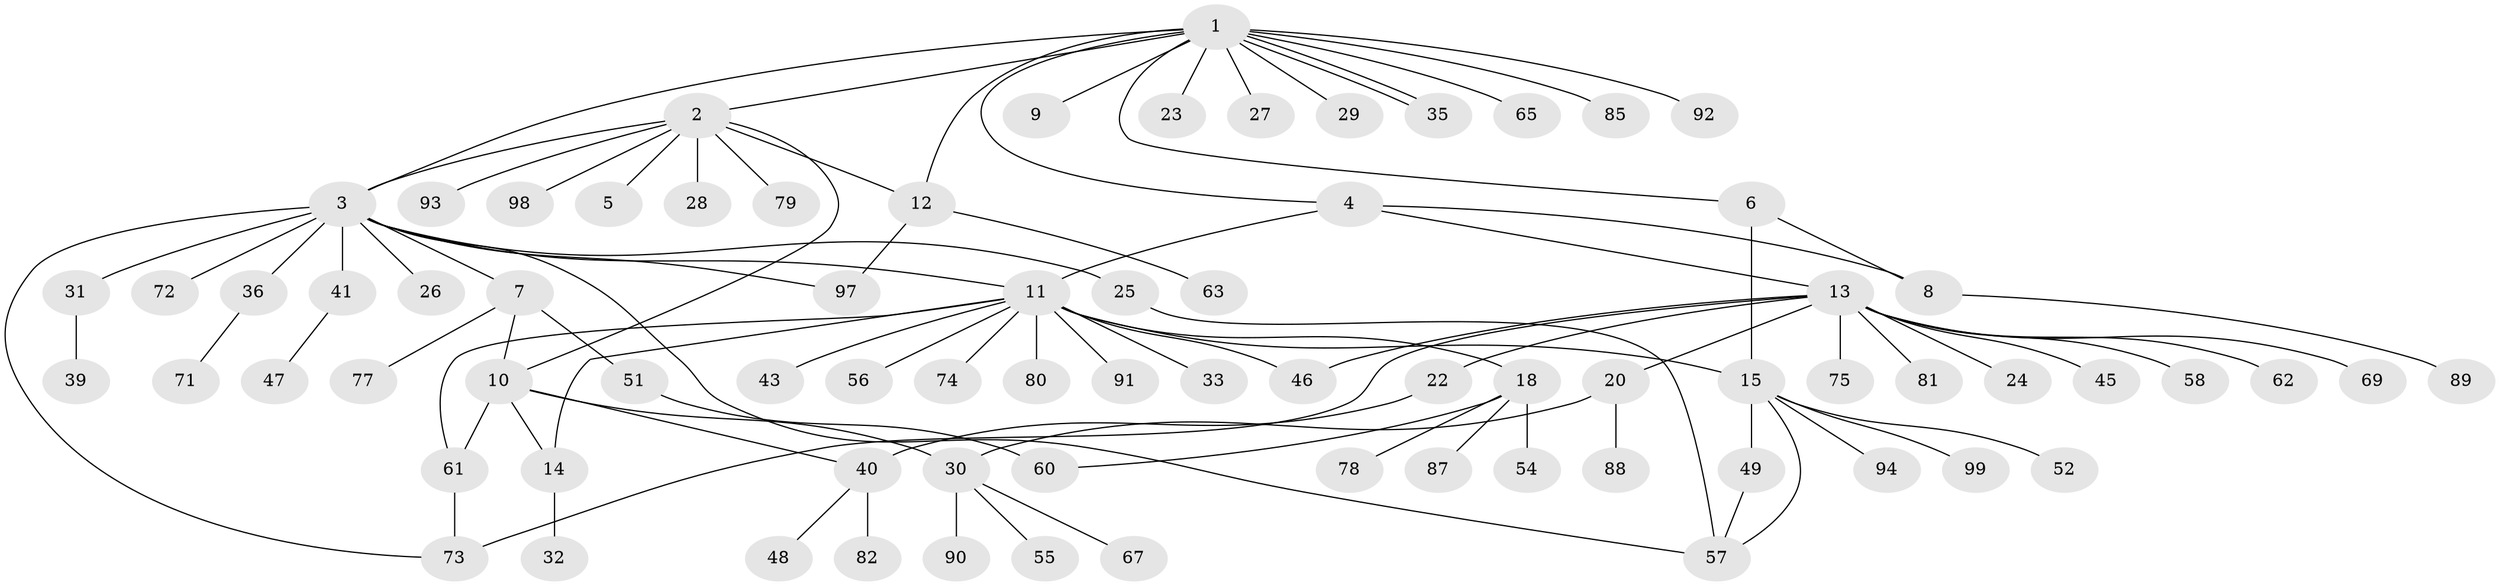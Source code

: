 // original degree distribution, {15: 0.01, 9: 0.02, 10: 0.01, 4: 0.06, 2: 0.18, 3: 0.09, 5: 0.04, 1: 0.55, 6: 0.01, 13: 0.01, 7: 0.02}
// Generated by graph-tools (version 1.1) at 2025/11/02/21/25 10:11:08]
// undirected, 77 vertices, 95 edges
graph export_dot {
graph [start="1"]
  node [color=gray90,style=filled];
  1 [super="+17"];
  2 [super="+59"];
  3 [super="+21"];
  4;
  5 [super="+53"];
  6;
  7 [super="+19"];
  8;
  9;
  10;
  11 [super="+34"];
  12 [super="+95"];
  13 [super="+84"];
  14 [super="+16"];
  15 [super="+38"];
  18 [super="+100"];
  20 [super="+42"];
  22;
  23 [super="+44"];
  24;
  25;
  26;
  27 [super="+83"];
  28;
  29;
  30 [super="+37"];
  31;
  32;
  33;
  35 [super="+70"];
  36 [super="+68"];
  39 [super="+50"];
  40 [super="+64"];
  41;
  43;
  45;
  46;
  47;
  48;
  49;
  51;
  52;
  54;
  55;
  56;
  57 [super="+86"];
  58;
  60 [super="+66"];
  61 [super="+96"];
  62;
  63;
  65;
  67 [super="+76"];
  69;
  71;
  72;
  73;
  74;
  75;
  77;
  78;
  79;
  80;
  81;
  82;
  85;
  87;
  88;
  89;
  90;
  91;
  92;
  93;
  94;
  97;
  98;
  99;
  1 -- 2;
  1 -- 3;
  1 -- 4;
  1 -- 6;
  1 -- 9;
  1 -- 12;
  1 -- 23;
  1 -- 27;
  1 -- 29;
  1 -- 35;
  1 -- 35;
  1 -- 65;
  1 -- 85;
  1 -- 92;
  2 -- 3;
  2 -- 5;
  2 -- 10;
  2 -- 28;
  2 -- 93;
  2 -- 98;
  2 -- 79;
  2 -- 12;
  3 -- 7;
  3 -- 11;
  3 -- 25;
  3 -- 36;
  3 -- 57;
  3 -- 73;
  3 -- 97;
  3 -- 72;
  3 -- 41;
  3 -- 26;
  3 -- 31;
  4 -- 8;
  4 -- 11;
  4 -- 13;
  6 -- 8;
  6 -- 15;
  7 -- 10;
  7 -- 51;
  7 -- 77;
  8 -- 89;
  10 -- 14;
  10 -- 40;
  10 -- 61;
  10 -- 30;
  11 -- 14;
  11 -- 18 [weight=2];
  11 -- 33;
  11 -- 56;
  11 -- 74;
  11 -- 91;
  11 -- 80;
  11 -- 43;
  11 -- 61;
  11 -- 46;
  11 -- 15;
  12 -- 63;
  12 -- 97;
  13 -- 20;
  13 -- 22;
  13 -- 24;
  13 -- 45;
  13 -- 46;
  13 -- 58;
  13 -- 62;
  13 -- 69;
  13 -- 73;
  13 -- 75;
  13 -- 81;
  14 -- 32;
  15 -- 49;
  15 -- 99;
  15 -- 52;
  15 -- 94;
  15 -- 57;
  18 -- 54;
  18 -- 60;
  18 -- 78;
  18 -- 87;
  20 -- 30;
  20 -- 88;
  22 -- 40;
  25 -- 57;
  30 -- 55;
  30 -- 67;
  30 -- 90;
  31 -- 39;
  36 -- 71;
  40 -- 48;
  40 -- 82;
  41 -- 47;
  49 -- 57;
  51 -- 60;
  61 -- 73;
}
